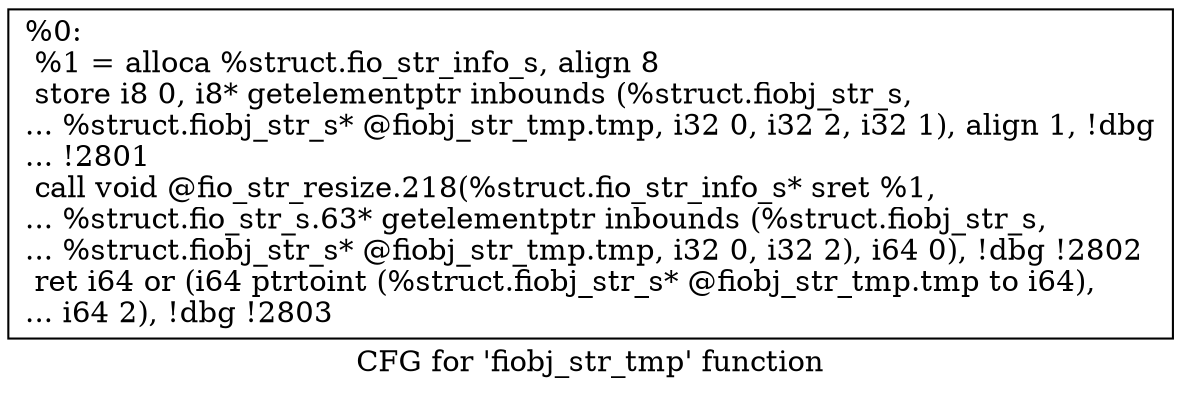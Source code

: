 digraph "CFG for 'fiobj_str_tmp' function" {
	label="CFG for 'fiobj_str_tmp' function";

	Node0x556852066eb0 [shape=record,label="{%0:\l  %1 = alloca %struct.fio_str_info_s, align 8\l  store i8 0, i8* getelementptr inbounds (%struct.fiobj_str_s,\l... %struct.fiobj_str_s* @fiobj_str_tmp.tmp, i32 0, i32 2, i32 1), align 1, !dbg\l... !2801\l  call void @fio_str_resize.218(%struct.fio_str_info_s* sret %1,\l... %struct.fio_str_s.63* getelementptr inbounds (%struct.fiobj_str_s,\l... %struct.fiobj_str_s* @fiobj_str_tmp.tmp, i32 0, i32 2), i64 0), !dbg !2802\l  ret i64 or (i64 ptrtoint (%struct.fiobj_str_s* @fiobj_str_tmp.tmp to i64),\l... i64 2), !dbg !2803\l}"];
}
